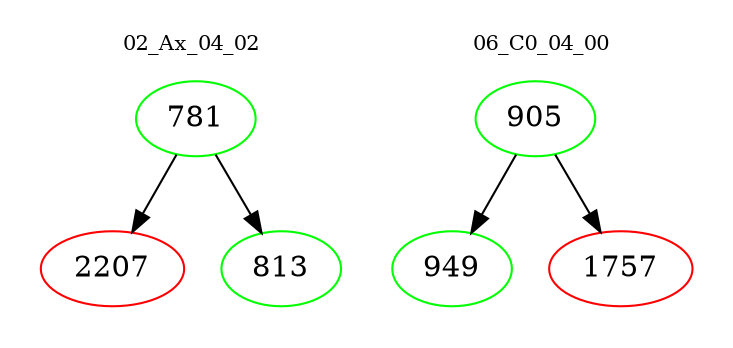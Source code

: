 digraph{
subgraph cluster_0 {
color = white
label = "02_Ax_04_02";
fontsize=10;
T0_781 [label="781", color="green"]
T0_781 -> T0_2207 [color="black"]
T0_2207 [label="2207", color="red"]
T0_781 -> T0_813 [color="black"]
T0_813 [label="813", color="green"]
}
subgraph cluster_1 {
color = white
label = "06_C0_04_00";
fontsize=10;
T1_905 [label="905", color="green"]
T1_905 -> T1_949 [color="black"]
T1_949 [label="949", color="green"]
T1_905 -> T1_1757 [color="black"]
T1_1757 [label="1757", color="red"]
}
}

